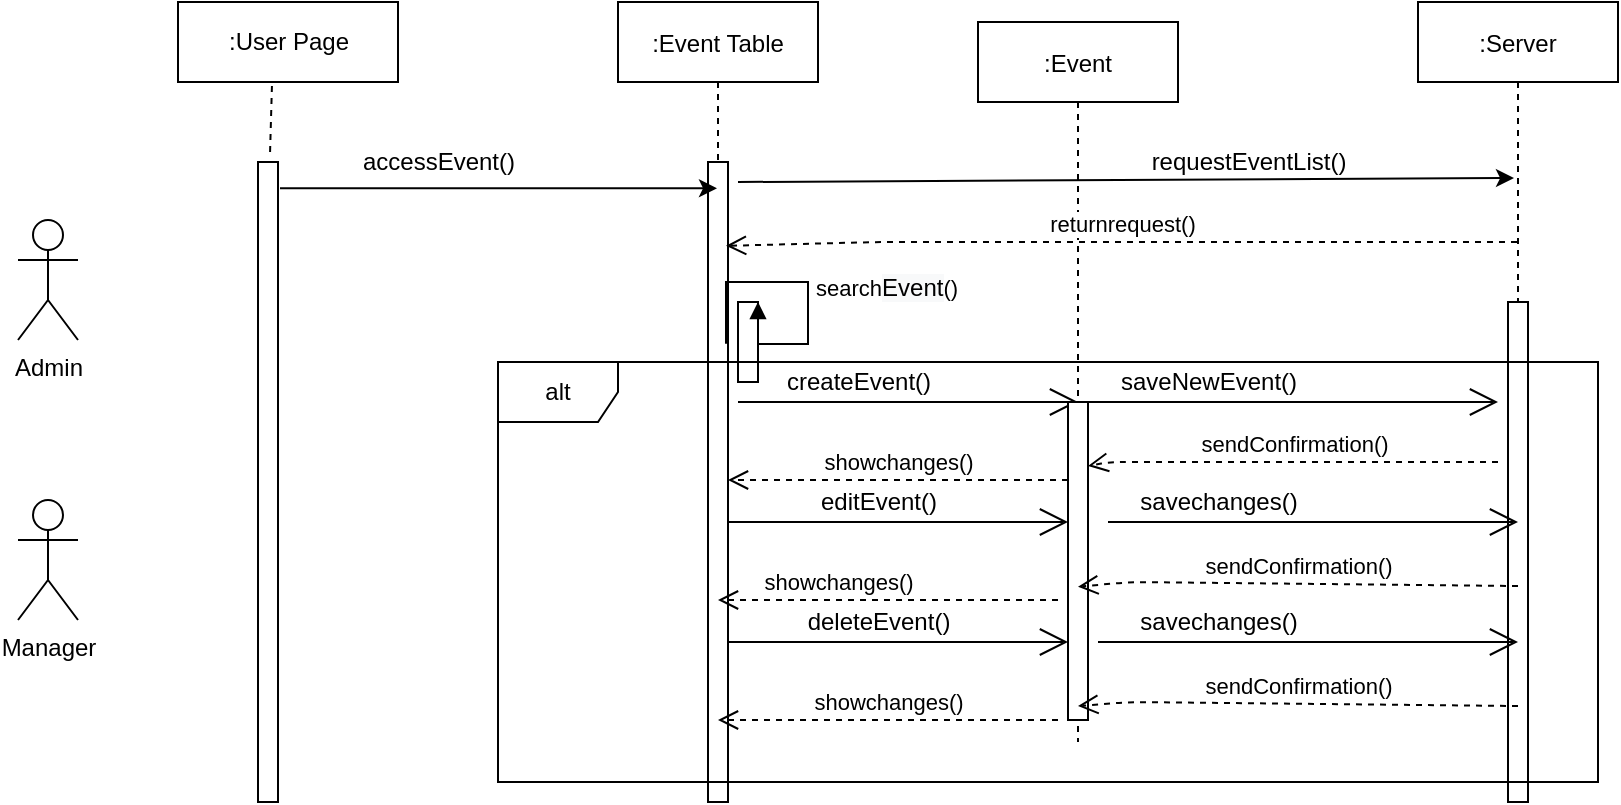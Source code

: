 <mxfile version="14.7.7" type="device"><diagram id="lPvQNsBkBrcS6OtSGru0" name="Page-1"><mxGraphModel dx="868" dy="393" grid="1" gridSize="10" guides="1" tooltips="1" connect="1" arrows="1" fold="1" page="1" pageScale="1" pageWidth="850" pageHeight="1100" math="0" shadow="0"><root><mxCell id="0"/><mxCell id="1" parent="0"/><mxCell id="SEmyPAD-RpoaLiynF5mX-1" value="" style="html=1;points=[];perimeter=orthogonalPerimeter;" vertex="1" parent="1"><mxGeometry x="260" y="131" width="10" height="320" as="geometry"/></mxCell><mxCell id="SEmyPAD-RpoaLiynF5mX-2" value=":Event Table" style="shape=umlLifeline;perimeter=lifelinePerimeter;container=1;collapsible=0;recursiveResize=0;rounded=0;shadow=0;strokeWidth=1;" vertex="1" parent="1"><mxGeometry x="440" y="51" width="100" height="400" as="geometry"/></mxCell><mxCell id="SEmyPAD-RpoaLiynF5mX-3" value="" style="points=[];perimeter=orthogonalPerimeter;rounded=0;shadow=0;strokeWidth=1;" vertex="1" parent="SEmyPAD-RpoaLiynF5mX-2"><mxGeometry x="45" y="80" width="10" height="320" as="geometry"/></mxCell><mxCell id="SEmyPAD-RpoaLiynF5mX-4" value="" style="html=1;points=[];perimeter=orthogonalPerimeter;" vertex="1" parent="SEmyPAD-RpoaLiynF5mX-2"><mxGeometry x="60" y="150" width="10" height="40" as="geometry"/></mxCell><mxCell id="SEmyPAD-RpoaLiynF5mX-5" value="search&lt;span style=&quot;font-size: 12px ; text-align: center ; background-color: rgb(248 , 249 , 250)&quot;&gt;Event&lt;/span&gt;()" style="edgeStyle=orthogonalEdgeStyle;html=1;align=left;spacingLeft=2;endArrow=block;rounded=0;entryX=1;entryY=0;exitX=0.9;exitY=0.284;exitDx=0;exitDy=0;exitPerimeter=0;" edge="1" parent="SEmyPAD-RpoaLiynF5mX-2" source="SEmyPAD-RpoaLiynF5mX-3" target="SEmyPAD-RpoaLiynF5mX-4"><mxGeometry relative="1" as="geometry"><mxPoint x="65" y="170" as="sourcePoint"/><Array as="points"><mxPoint x="54" y="140"/><mxPoint x="95" y="140"/><mxPoint x="95" y="171"/><mxPoint x="70" y="171"/></Array></mxGeometry></mxCell><mxCell id="SEmyPAD-RpoaLiynF5mX-6" value=":Server" style="shape=umlLifeline;perimeter=lifelinePerimeter;container=1;collapsible=0;recursiveResize=0;rounded=0;shadow=0;strokeWidth=1;" vertex="1" parent="1"><mxGeometry x="840" y="51" width="100" height="400" as="geometry"/></mxCell><mxCell id="SEmyPAD-RpoaLiynF5mX-7" value="" style="points=[];perimeter=orthogonalPerimeter;rounded=0;shadow=0;strokeWidth=1;" vertex="1" parent="SEmyPAD-RpoaLiynF5mX-6"><mxGeometry x="45" y="150" width="10" height="250" as="geometry"/></mxCell><mxCell id="SEmyPAD-RpoaLiynF5mX-8" value=":User Page" style="html=1;" vertex="1" parent="1"><mxGeometry x="220" y="51" width="110" height="40" as="geometry"/></mxCell><mxCell id="SEmyPAD-RpoaLiynF5mX-9" value="" style="endArrow=none;dashed=1;html=1;exitX=0.427;exitY=1.05;exitDx=0;exitDy=0;exitPerimeter=0;entryX=0.6;entryY=-0.012;entryDx=0;entryDy=0;entryPerimeter=0;" edge="1" parent="1" source="SEmyPAD-RpoaLiynF5mX-8" target="SEmyPAD-RpoaLiynF5mX-1"><mxGeometry width="50" height="50" relative="1" as="geometry"><mxPoint x="580" y="231" as="sourcePoint"/><mxPoint x="630" y="181" as="targetPoint"/></mxGeometry></mxCell><mxCell id="SEmyPAD-RpoaLiynF5mX-10" value=":Event" style="shape=umlLifeline;perimeter=lifelinePerimeter;container=1;collapsible=0;recursiveResize=0;rounded=0;shadow=0;strokeWidth=1;" vertex="1" parent="1"><mxGeometry x="620" y="61" width="100" height="360" as="geometry"/></mxCell><mxCell id="SEmyPAD-RpoaLiynF5mX-11" value="" style="endArrow=classic;html=1;exitX=1.1;exitY=0.041;exitDx=0;exitDy=0;exitPerimeter=0;" edge="1" parent="1" source="SEmyPAD-RpoaLiynF5mX-1" target="SEmyPAD-RpoaLiynF5mX-2"><mxGeometry width="50" height="50" relative="1" as="geometry"><mxPoint x="480" y="281" as="sourcePoint"/><mxPoint x="530" y="231" as="targetPoint"/></mxGeometry></mxCell><mxCell id="SEmyPAD-RpoaLiynF5mX-12" value="accessEvent()" style="text;html=1;align=center;verticalAlign=middle;resizable=0;points=[];autosize=1;strokeColor=none;" vertex="1" parent="1"><mxGeometry x="305" y="121" width="90" height="20" as="geometry"/></mxCell><mxCell id="SEmyPAD-RpoaLiynF5mX-13" value="" style="endArrow=classic;html=1;entryX=0.48;entryY=0.22;entryDx=0;entryDy=0;entryPerimeter=0;" edge="1" parent="1" target="SEmyPAD-RpoaLiynF5mX-6"><mxGeometry width="50" height="50" relative="1" as="geometry"><mxPoint x="500" y="141" as="sourcePoint"/><mxPoint x="840" y="151" as="targetPoint"/></mxGeometry></mxCell><mxCell id="SEmyPAD-RpoaLiynF5mX-14" value="requestEventList()" style="text;html=1;align=center;verticalAlign=middle;resizable=0;points=[];autosize=1;strokeColor=none;" vertex="1" parent="1"><mxGeometry x="700" y="121" width="110" height="20" as="geometry"/></mxCell><mxCell id="SEmyPAD-RpoaLiynF5mX-15" value="returnrequest()" style="html=1;verticalAlign=bottom;endArrow=open;dashed=1;endSize=8;entryX=0.9;entryY=0.131;entryDx=0;entryDy=0;entryPerimeter=0;" edge="1" parent="1" source="SEmyPAD-RpoaLiynF5mX-6" target="SEmyPAD-RpoaLiynF5mX-3"><mxGeometry relative="1" as="geometry"><mxPoint x="550" y="251" as="sourcePoint"/><mxPoint x="470" y="251" as="targetPoint"/><Array as="points"><mxPoint x="570" y="171"/></Array></mxGeometry></mxCell><mxCell id="SEmyPAD-RpoaLiynF5mX-16" value="" style="endArrow=open;endFill=1;endSize=12;html=1;" edge="1" parent="1"><mxGeometry width="160" relative="1" as="geometry"><mxPoint x="500" y="251" as="sourcePoint"/><mxPoint x="670" y="251" as="targetPoint"/></mxGeometry></mxCell><mxCell id="SEmyPAD-RpoaLiynF5mX-17" value="" style="html=1;points=[];perimeter=orthogonalPerimeter;" vertex="1" parent="1"><mxGeometry x="665" y="251" width="10" height="159" as="geometry"/></mxCell><mxCell id="SEmyPAD-RpoaLiynF5mX-18" value="createEvent()" style="text;html=1;align=center;verticalAlign=middle;resizable=0;points=[];autosize=1;strokeColor=none;" vertex="1" parent="1"><mxGeometry x="515" y="231" width="90" height="20" as="geometry"/></mxCell><mxCell id="SEmyPAD-RpoaLiynF5mX-19" value="" style="endArrow=open;endFill=1;endSize=12;html=1;" edge="1" parent="1" source="SEmyPAD-RpoaLiynF5mX-17"><mxGeometry width="160" relative="1" as="geometry"><mxPoint x="710" y="251" as="sourcePoint"/><mxPoint x="880" y="251" as="targetPoint"/><Array as="points"><mxPoint x="840" y="251"/></Array></mxGeometry></mxCell><mxCell id="SEmyPAD-RpoaLiynF5mX-20" value="saveNewEvent()" style="text;html=1;align=center;verticalAlign=middle;resizable=0;points=[];autosize=1;strokeColor=none;" vertex="1" parent="1"><mxGeometry x="685" y="231" width="100" height="20" as="geometry"/></mxCell><mxCell id="SEmyPAD-RpoaLiynF5mX-21" value="sendConfirmation()" style="html=1;verticalAlign=bottom;endArrow=open;dashed=1;endSize=8;" edge="1" parent="1"><mxGeometry relative="1" as="geometry"><mxPoint x="880" y="281" as="sourcePoint"/><mxPoint x="675" y="282.96" as="targetPoint"/><Array as="points"><mxPoint x="686" y="281.0"/></Array></mxGeometry></mxCell><mxCell id="SEmyPAD-RpoaLiynF5mX-22" value="editEvent()" style="text;html=1;align=center;verticalAlign=middle;resizable=0;points=[];autosize=1;strokeColor=none;" vertex="1" parent="1"><mxGeometry x="535" y="291" width="70" height="20" as="geometry"/></mxCell><mxCell id="SEmyPAD-RpoaLiynF5mX-23" value="" style="endArrow=open;endFill=1;endSize=12;html=1;" edge="1" parent="1"><mxGeometry width="160" relative="1" as="geometry"><mxPoint x="685" y="311" as="sourcePoint"/><mxPoint x="890" y="311" as="targetPoint"/><Array as="points"><mxPoint x="850" y="311"/></Array></mxGeometry></mxCell><mxCell id="SEmyPAD-RpoaLiynF5mX-24" value="savechanges()" style="text;html=1;align=center;verticalAlign=middle;resizable=0;points=[];autosize=1;strokeColor=none;" vertex="1" parent="1"><mxGeometry x="695" y="291" width="90" height="20" as="geometry"/></mxCell><mxCell id="SEmyPAD-RpoaLiynF5mX-25" value="sendConfirmation()" style="html=1;verticalAlign=bottom;endArrow=open;dashed=1;endSize=8;entryX=0.5;entryY=0.581;entryDx=0;entryDy=0;entryPerimeter=0;" edge="1" parent="1" target="SEmyPAD-RpoaLiynF5mX-17"><mxGeometry relative="1" as="geometry"><mxPoint x="890" y="343" as="sourcePoint"/><mxPoint x="680" y="344" as="targetPoint"/><Array as="points"><mxPoint x="696" y="341.0"/></Array></mxGeometry></mxCell><mxCell id="SEmyPAD-RpoaLiynF5mX-26" value="" style="endArrow=open;endFill=1;endSize=12;html=1;" edge="1" parent="1"><mxGeometry width="160" relative="1" as="geometry"><mxPoint x="495" y="311" as="sourcePoint"/><mxPoint x="665" y="311" as="targetPoint"/></mxGeometry></mxCell><mxCell id="SEmyPAD-RpoaLiynF5mX-27" value="showchanges()" style="html=1;verticalAlign=bottom;endArrow=open;dashed=1;endSize=8;" edge="1" parent="1"><mxGeometry x="0.294" relative="1" as="geometry"><mxPoint x="660" y="350" as="sourcePoint"/><mxPoint x="490" y="350" as="targetPoint"/><Array as="points"><mxPoint x="517" y="350.0"/></Array><mxPoint as="offset"/></mxGeometry></mxCell><mxCell id="SEmyPAD-RpoaLiynF5mX-28" value="deleteEvent()" style="text;html=1;align=center;verticalAlign=middle;resizable=0;points=[];autosize=1;strokeColor=none;" vertex="1" parent="1"><mxGeometry x="525" y="351" width="90" height="20" as="geometry"/></mxCell><mxCell id="SEmyPAD-RpoaLiynF5mX-29" value="" style="endArrow=open;endFill=1;endSize=12;html=1;" edge="1" parent="1"><mxGeometry width="160" relative="1" as="geometry"><mxPoint x="680" y="371" as="sourcePoint"/><mxPoint x="890" y="371" as="targetPoint"/><Array as="points"><mxPoint x="850" y="371"/></Array></mxGeometry></mxCell><mxCell id="SEmyPAD-RpoaLiynF5mX-30" value="savechanges()" style="text;html=1;align=center;verticalAlign=middle;resizable=0;points=[];autosize=1;strokeColor=none;" vertex="1" parent="1"><mxGeometry x="695" y="351" width="90" height="20" as="geometry"/></mxCell><mxCell id="SEmyPAD-RpoaLiynF5mX-31" value="sendConfirmation()" style="html=1;verticalAlign=bottom;endArrow=open;dashed=1;endSize=8;entryX=0.5;entryY=0.956;entryDx=0;entryDy=0;entryPerimeter=0;" edge="1" parent="1" target="SEmyPAD-RpoaLiynF5mX-17"><mxGeometry relative="1" as="geometry"><mxPoint x="890" y="403" as="sourcePoint"/><mxPoint x="680" y="404" as="targetPoint"/><Array as="points"><mxPoint x="696" y="401.0"/></Array></mxGeometry></mxCell><mxCell id="SEmyPAD-RpoaLiynF5mX-32" value="" style="endArrow=open;endFill=1;endSize=12;html=1;" edge="1" parent="1"><mxGeometry width="160" relative="1" as="geometry"><mxPoint x="495" y="371" as="sourcePoint"/><mxPoint x="665" y="371" as="targetPoint"/></mxGeometry></mxCell><mxCell id="SEmyPAD-RpoaLiynF5mX-33" value="showchanges()" style="html=1;verticalAlign=bottom;endArrow=open;dashed=1;endSize=8;" edge="1" parent="1"><mxGeometry relative="1" as="geometry"><mxPoint x="660" y="410" as="sourcePoint"/><mxPoint x="490" y="410" as="targetPoint"/><Array as="points"><mxPoint x="517" y="410.0"/></Array></mxGeometry></mxCell><mxCell id="SEmyPAD-RpoaLiynF5mX-34" value="showchanges()" style="html=1;verticalAlign=bottom;endArrow=open;dashed=1;endSize=8;" edge="1" parent="1"><mxGeometry relative="1" as="geometry"><mxPoint x="665" y="290" as="sourcePoint"/><mxPoint x="495" y="290" as="targetPoint"/><Array as="points"><mxPoint x="522" y="290.0"/></Array></mxGeometry></mxCell><mxCell id="SEmyPAD-RpoaLiynF5mX-36" value="Admin" style="shape=umlActor;verticalLabelPosition=bottom;verticalAlign=top;html=1;outlineConnect=0;" vertex="1" parent="1"><mxGeometry x="140" y="160" width="30" height="60" as="geometry"/></mxCell><mxCell id="SEmyPAD-RpoaLiynF5mX-37" value="Manager" style="shape=umlActor;verticalLabelPosition=bottom;verticalAlign=top;html=1;outlineConnect=0;" vertex="1" parent="1"><mxGeometry x="140" y="300" width="30" height="60" as="geometry"/></mxCell><mxCell id="SEmyPAD-RpoaLiynF5mX-41" value="alt" style="shape=umlFrame;whiteSpace=wrap;html=1;" vertex="1" parent="1"><mxGeometry x="380" y="231" width="550" height="210" as="geometry"/></mxCell></root></mxGraphModel></diagram></mxfile>
